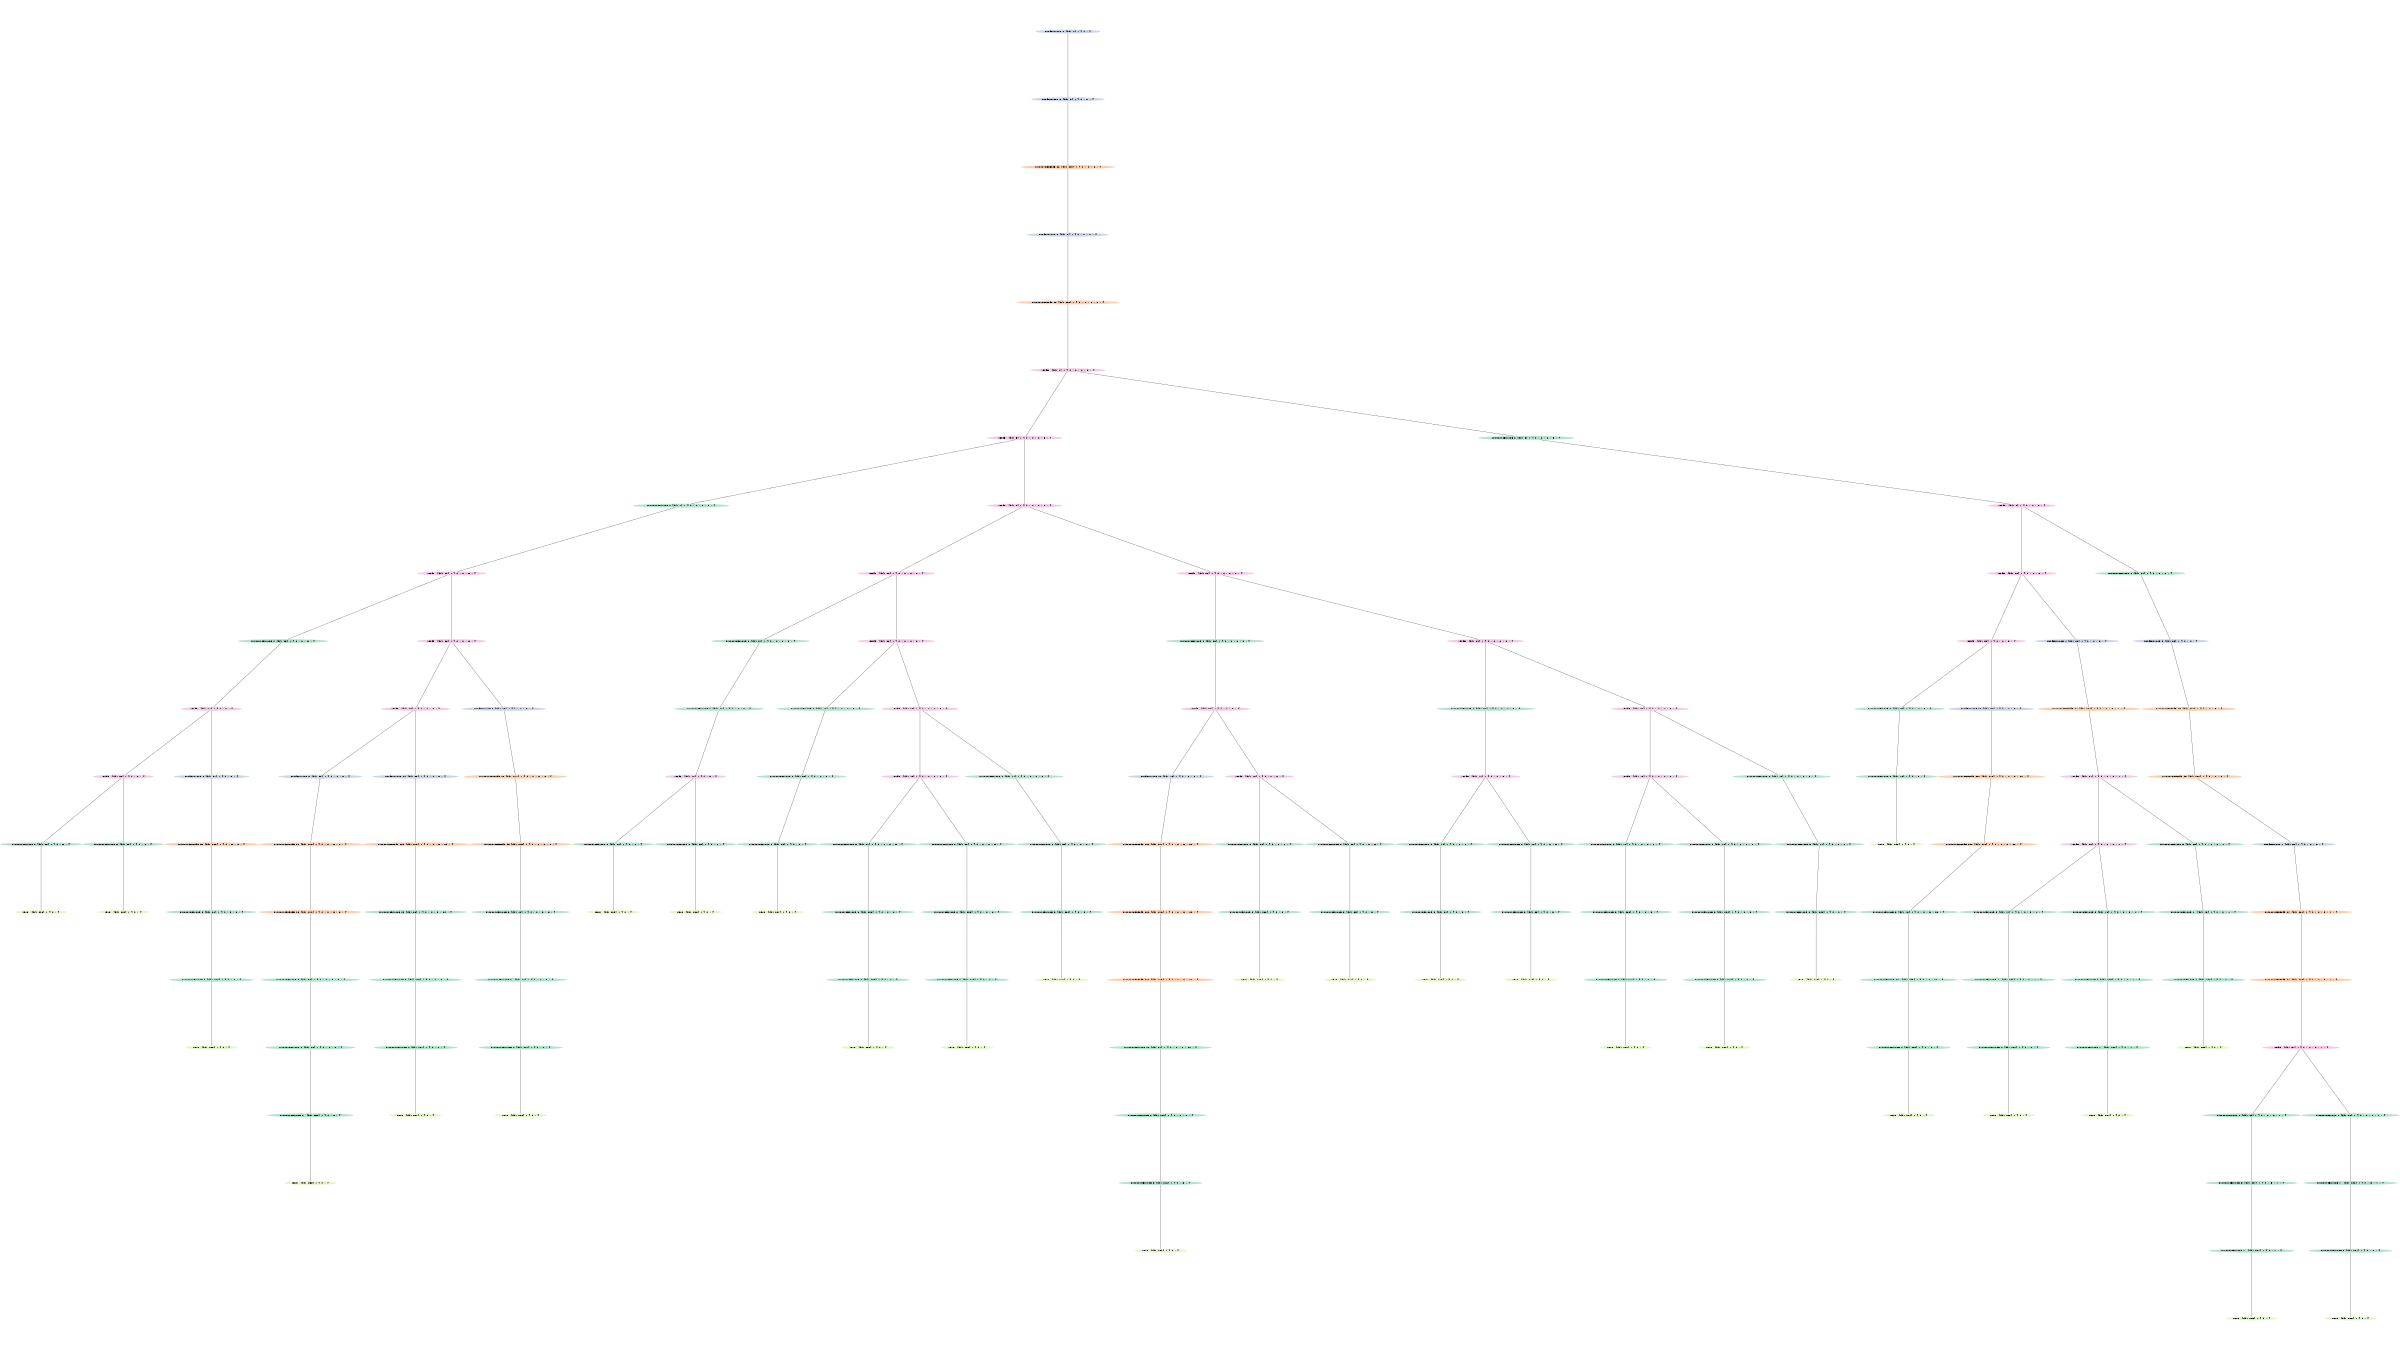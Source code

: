 graph G {
ratio = fill;
size = "16, 9";
node [fontsize = 300, fontname="Courier-Bold", colorscheme="pastel25"];
edge [penwidth = 25, layer="background", arrowhead=vee, arrowsize=25.0];
1 [label= "FORGET_NODE 1 [id: 1] : { 0 , }", color=3, style=filled]
2 [label= "FORGET_NODE 2 [id: 2] : { 0 , 1 , }", color=3, style=filled]
1 -- 2;
167 [label= "INTRODUCE_EDGE 12 [id: 167] : { 0 , 1 , 2 , }", color=2, style=filled]
2 -- 167;
3 [label= "FORGET_NODE 3 [id: 3] : { 0 , 1 , 2 , }", color=3, style=filled]
167 -- 3;
168 [label= "INTRODUCE_EDGE 13 [id: 168] : { 0 , 1 , 2 , 3 , }", color=2, style=filled]
3 -- 168;
4 [label= "MERGE  [id: 4] : { 0 , 1 , 2 , 3 , }", color=4, style=filled]
168 -- 4;
5 [label= "MERGE  [id: 5] : { 0 , 1 , 2 , 3 , }", color=4, style=filled]
4 -- 5;
6 [label= "INTRODUCE_NODE 2 [id: 6] : { 0 , 1 , 2 , 3 , }", color=1, style=filled]
4 -- 6;
7 [label= "INTRODUCE_NODE 2 [id: 7] : { 0 , 1 , 2 , 3 , }", color=1, style=filled]
5 -- 7;
8 [label= "MERGE  [id: 8] : { 0 , 1 , 2 , 3 , }", color=4, style=filled]
5 -- 8;
9 [label= "MERGE  [id: 9] : { 0 , 1 , 3 , }", color=4, style=filled]
6 -- 9;
10 [label= "MERGE  [id: 10] : { 0 , 1 , 3 , }", color=4, style=filled]
7 -- 10;
11 [label= "MERGE  [id: 11] : { 0 , 1 , 2 , 3 , }", color=4, style=filled]
8 -- 11;
12 [label= "MERGE  [id: 12] : { 0 , 1 , 2 , 3 , }", color=4, style=filled]
8 -- 12;
13 [label= "MERGE  [id: 13] : { 0 , 1 , 3 , }", color=4, style=filled]
9 -- 13;
14 [label= "INTRODUCE_NODE 3 [id: 14] : { 0 , 1 , 3 , }", color=1, style=filled]
9 -- 14;
15 [label= "INTRODUCE_NODE 1 [id: 15] : { 0 , 1 , 3 , }", color=1, style=filled]
10 -- 15;
16 [label= "MERGE  [id: 16] : { 0 , 1 , 3 , }", color=4, style=filled]
10 -- 16;
17 [label= "INTRODUCE_NODE 2 [id: 17] : { 0 , 1 , 2 , 3 , }", color=1, style=filled]
11 -- 17;
18 [label= "MERGE  [id: 18] : { 0 , 1 , 2 , 3 , }", color=4, style=filled]
11 -- 18;
19 [label= "INTRODUCE_NODE 1 [id: 19] : { 0 , 1 , 2 , 3 , }", color=1, style=filled]
12 -- 19;
20 [label= "MERGE  [id: 20] : { 0 , 1 , 2 , 3 , }", color=4, style=filled]
12 -- 20;
33 [label= "MERGE  [id: 33] : { 0 , 1 , 3 , }", color=4, style=filled]
13 -- 33;
22 [label= "FORGET_NODE 4 [id: 22] : { 0 , 1 , 3 , }", color=3, style=filled]
13 -- 22;
23 [label= "FORGET_NODE 5 [id: 23] : { 0 , 1 , }", color=3, style=filled]
14 -- 23;
24 [label= "MERGE  [id: 24] : { 0 , 3 , }", color=4, style=filled]
15 -- 24;
25 [label= "MERGE  [id: 25] : { 0 , 1 , 3 , }", color=4, style=filled]
16 -- 25;
26 [label= "FORGET_NODE 6 [id: 26] : { 0 , 1 , 3 , }", color=3, style=filled]
16 -- 26;
27 [label= "INTRODUCE_NODE 1 [id: 27] : { 0 , 1 , 3 , }", color=1, style=filled]
17 -- 27;
42 [label= "INTRODUCE_NODE 1 [id: 42] : { 0 , 1 , 2 , 3 , }", color=1, style=filled]
18 -- 42;
29 [label= "MERGE  [id: 29] : { 0 , 1 , 2 , 3 , }", color=4, style=filled]
18 -- 29;
30 [label= "MERGE  [id: 30] : { 0 , 2 , 3 , }", color=4, style=filled]
19 -- 30;
31 [label= "INTRODUCE_NODE 1 [id: 31] : { 0 , 1 , 2 , 3 , }", color=1, style=filled]
20 -- 31;
32 [label= "MERGE  [id: 32] : { 0 , 1 , 2 , 3 , }", color=4, style=filled]
20 -- 32;
50 [label= "INTRODUCE_NODE 1 [id: 50] : { 0 , 1 , 3 , }", color=1, style=filled]
33 -- 50;
51 [label= "FORGET_NODE 12 [id: 51] : { 0 , 1 , 3 , }", color=3, style=filled]
33 -- 51;
180 [label= "INTRODUCE_EDGE 14 [id: 180] : { 0 , 1 , 3 , 4 , }", color=2, style=filled]
22 -- 180;
182 [label= "INTRODUCE_EDGE 15 [id: 182] : { 0 , 1 , 5 , }", color=2, style=filled]
23 -- 182;
36 [label= "MERGE  [id: 36] : { 0 , 3 , }", color=4, style=filled]
24 -- 36;
37 [label= "FORGET_NODE 8 [id: 37] : { 0 , 3 , }", color=3, style=filled]
24 -- 37;
38 [label= "FORGET_NODE 9 [id: 38] : { 0 , 1 , 3 , }", color=3, style=filled]
25 -- 38;
39 [label= "FORGET_NODE 10 [id: 39] : { 0 , 1 , 3 , }", color=3, style=filled]
25 -- 39;
174 [label= "INTRODUCE_EDGE 16 [id: 174] : { 0 , 1 , 3 , 6 , }", color=2, style=filled]
26 -- 174;
41 [label= "MERGE  [id: 41] : { 0 , 3 , }", color=4, style=filled]
27 -- 41;
63 [label= "INTRODUCE_NODE 2 [id: 63] : { 0 , 2 , 3 , }", color=1, style=filled]
42 -- 63;
43 [label= "MERGE  [id: 43] : { 0 , 1 , 2 , 3 , }", color=4, style=filled]
29 -- 43;
44 [label= "INTRODUCE_NODE 2 [id: 44] : { 0 , 1 , 2 , 3 , }", color=1, style=filled]
29 -- 44;
45 [label= "FORGET_NODE 11 [id: 45] : { 0 , 2 , 3 , }", color=3, style=filled]
30 -- 45;
46 [label= "MERGE  [id: 46] : { 0 , 2 , 3 , }", color=4, style=filled]
30 -- 46;
47 [label= "MERGE  [id: 47] : { 0 , 2 , 3 , }", color=4, style=filled]
31 -- 47;
48 [label= "MERGE  [id: 48] : { 0 , 1 , 2 , 3 , }", color=4, style=filled]
32 -- 48;
49 [label= "INTRODUCE_NODE 2 [id: 49] : { 0 , 1 , 2 , 3 , }", color=1, style=filled]
32 -- 49;
75 [label= "INTRODUCE_NODE 3 [id: 75] : { 0 , 3 , }", color=1, style=filled]
50 -- 75;
179 [label= "INTRODUCE_EDGE 312 [id: 179] : { 0 , 1 , 3 , 12 , }", color=2, style=filled]
51 -- 179;
34 [label= "MERGE  [id: 34] : { 0 , 1 , 3 , 4 , }", color=4, style=filled]
180 -- 34;
181 [label= "INTRODUCE_EDGE 05 [id: 181] : { 0 , 1 , 5 , }", color=2, style=filled]
182 -- 181;
55 [label= "INTRODUCE_NODE 3 [id: 55] : { 0 , 3 , }", color=1, style=filled]
36 -- 55;
83 [label= "INTRODUCE_NODE 3 [id: 83] : { 0 , 3 , }", color=1, style=filled]
36 -- 83;
169 [label= "INTRODUCE_EDGE 38 [id: 169] : { 0 , 3 , 8 , }", color=2, style=filled]
37 -- 169;
171 [label= "INTRODUCE_EDGE 39 [id: 171] : { 0 , 1 , 3 , 9 , }", color=2, style=filled]
38 -- 171;
172 [label= "INTRODUCE_EDGE 110 [id: 172] : { 0 , 1 , 3 , 10 , }", color=2, style=filled]
39 -- 172;
173 [label= "INTRODUCE_EDGE 06 [id: 173] : { 0 , 1 , 3 , 6 , }", color=2, style=filled]
174 -- 173;
61 [label= "INTRODUCE_NODE 3 [id: 61] : { 0 , 3 , }", color=1, style=filled]
41 -- 61;
62 [label= "INTRODUCE_NODE 3 [id: 62] : { 0 , 3 , }", color=1, style=filled]
41 -- 62;
90 [label= "INTRODUCE_NODE 3 [id: 90] : { 0 , 3 , }", color=1, style=filled]
63 -- 90;
64 [label= "INTRODUCE_NODE 3 [id: 64] : { 0 , 1 , 2 , 3 , }", color=1, style=filled]
43 -- 64;
92 [label= "INTRODUCE_NODE 3 [id: 92] : { 0 , 1 , 2 , 3 , }", color=1, style=filled]
43 -- 92;
93 [label= "INTRODUCE_NODE 1 [id: 93] : { 0 , 1 , 3 , }", color=1, style=filled]
44 -- 93;
177 [label= "INTRODUCE_EDGE 311 [id: 177] : { 0 , 2 , 3 , 11 , }", color=2, style=filled]
45 -- 177;
95 [label= "INTRODUCE_NODE 2 [id: 95] : { 0 , 2 , 3 , }", color=1, style=filled]
46 -- 95;
69 [label= "INTRODUCE_NODE 2 [id: 69] : { 0 , 2 , 3 , }", color=1, style=filled]
46 -- 69;
70 [label= "INTRODUCE_NODE 2 [id: 70] : { 0 , 2 , 3 , }", color=1, style=filled]
47 -- 70;
71 [label= "INTRODUCE_NODE 2 [id: 71] : { 0 , 2 , 3 , }", color=1, style=filled]
47 -- 71;
72 [label= "INTRODUCE_NODE 2 [id: 72] : { 0 , 1 , 2 , 3 , }", color=1, style=filled]
48 -- 72;
73 [label= "INTRODUCE_NODE 2 [id: 73] : { 0 , 1 , 2 , 3 , }", color=1, style=filled]
48 -- 73;
74 [label= "INTRODUCE_NODE 3 [id: 74] : { 0 , 1 , 3 , }", color=1, style=filled]
49 -- 74;
102 [label= "LEAF  [id: 102] : { 0 , }", color=5, style=filled]
75 -- 102;
178 [label= "INTRODUCE_EDGE 112 [id: 178] : { 0 , 1 , 3 , 12 , }", color=2, style=filled]
179 -- 178;
52 [label= "MERGE  [id: 52] : { 0 , 1 , 3 , 4 , }", color=4, style=filled]
34 -- 52;
53 [label= "INTRODUCE_NODE 3 [id: 53] : { 0 , 1 , 3 , 4 , }", color=1, style=filled]
34 -- 53;
35 [label= "FORGET_NODE 7 [id: 35] : { 0 , 1 , 5 , }", color=3, style=filled]
181 -- 35;
109 [label= "LEAF  [id: 109] : { 0 , }", color=5, style=filled]
55 -- 109;
110 [label= "LEAF  [id: 110] : { 0 , }", color=5, style=filled]
83 -- 110;
84 [label= "INTRODUCE_NODE 3 [id: 84] : { 0 , 3 , 8 , }", color=1, style=filled]
169 -- 84;
170 [label= "INTRODUCE_EDGE 09 [id: 170] : { 0 , 1 , 3 , 9 , }", color=2, style=filled]
171 -- 170;
86 [label= "INTRODUCE_NODE 10 [id: 86] : { 0 , 1 , 3 , 10 , }", color=1, style=filled]
172 -- 86;
40 [label= "INTRODUCE_NODE 3 [id: 40] : { 0 , 1 , 3 , 6 , }", color=1, style=filled]
173 -- 40;
115 [label= "LEAF  [id: 115] : { 0 , }", color=5, style=filled]
61 -- 115;
116 [label= "LEAF  [id: 116] : { 0 , }", color=5, style=filled]
62 -- 116;
117 [label= "LEAF  [id: 117] : { 0 , }", color=5, style=filled]
90 -- 117;
118 [label= "INTRODUCE_NODE 2 [id: 118] : { 0 , 1 , 2 , }", color=1, style=filled]
64 -- 118;
119 [label= "INTRODUCE_NODE 2 [id: 119] : { 0 , 1 , 2 , }", color=1, style=filled]
92 -- 119;
120 [label= "INTRODUCE_NODE 3 [id: 120] : { 0 , 3 , }", color=1, style=filled]
93 -- 120;
176 [label= "INTRODUCE_EDGE 211 [id: 176] : { 0 , 2 , 3 , 11 , }", color=2, style=filled]
177 -- 176;
122 [label= "INTRODUCE_NODE 3 [id: 122] : { 0 , 3 , }", color=1, style=filled]
95 -- 122;
96 [label= "INTRODUCE_NODE 3 [id: 96] : { 0 , 3 , }", color=1, style=filled]
69 -- 96;
97 [label= "INTRODUCE_NODE 3 [id: 97] : { 0 , 3 , }", color=1, style=filled]
70 -- 97;
98 [label= "INTRODUCE_NODE 3 [id: 98] : { 0 , 3 , }", color=1, style=filled]
71 -- 98;
126 [label= "INTRODUCE_NODE 3 [id: 126] : { 0 , 1 , 3 , }", color=1, style=filled]
72 -- 126;
100 [label= "INTRODUCE_NODE 3 [id: 100] : { 0 , 1 , 3 , }", color=1, style=filled]
73 -- 100;
101 [label= "INTRODUCE_NODE 1 [id: 101] : { 0 , 1 , }", color=1, style=filled]
74 -- 101;
76 [label= "INTRODUCE_NODE 3 [id: 76] : { 0 , 1 , 3 , 12 , }", color=1, style=filled]
178 -- 76;
77 [label= "INTRODUCE_NODE 3 [id: 77] : { 0 , 1 , 3 , 4 , }", color=1, style=filled]
52 -- 77;
78 [label= "INTRODUCE_NODE 3 [id: 78] : { 0 , 1 , 3 , 4 , }", color=1, style=filled]
52 -- 78;
79 [label= "INTRODUCE_NODE 4* [id: 79] : { 0 , 1 , 4 , }", color=1, style=filled]
53 -- 79;
184 [label= "INTRODUCE_EDGE 17 [id: 184] : { 0 , 1 , 5 , 7 , }", color=2, style=filled]
35 -- 184;
111 [label= "INTRODUCE_NODE 8 [id: 111] : { 0 , 8 , }", color=1, style=filled]
84 -- 111;
58 [label= "INTRODUCE_NODE 3 [id: 58] : { 0 , 1 , 3 , 9 , }", color=1, style=filled]
170 -- 58;
113 [label= "INTRODUCE_NODE 3 [id: 113] : { 0 , 1 , 3 , }", color=1, style=filled]
86 -- 113;
87 [label= "INTRODUCE_NODE 6* [id: 87] : { 0 , 1 , 6 , }", color=1, style=filled]
40 -- 87;
139 [label= "INTRODUCE_NODE 1 [id: 139] : { 0 , 1 , }", color=1, style=filled]
118 -- 139;
140 [label= "INTRODUCE_NODE 1 [id: 140] : { 0 , 1 , }", color=1, style=filled]
119 -- 140;
141 [label= "LEAF  [id: 141] : { 0 , }", color=5, style=filled]
120 -- 141;
175 [label= "INTRODUCE_EDGE 011 [id: 175] : { 0 , 2 , 3 , 11 , }", color=2, style=filled]
176 -- 175;
143 [label= "LEAF  [id: 143] : { 0 , }", color=5, style=filled]
122 -- 143;
144 [label= "LEAF  [id: 144] : { 0 , }", color=5, style=filled]
96 -- 144;
145 [label= "LEAF  [id: 145] : { 0 , }", color=5, style=filled]
97 -- 145;
146 [label= "LEAF  [id: 146] : { 0 , }", color=5, style=filled]
98 -- 146;
147 [label= "INTRODUCE_NODE 1 [id: 147] : { 0 , 1 , }", color=1, style=filled]
126 -- 147;
148 [label= "INTRODUCE_NODE 1 [id: 148] : { 0 , 1 , }", color=1, style=filled]
100 -- 148;
149 [label= "LEAF  [id: 149] : { 0 , }", color=5, style=filled]
101 -- 149;
103 [label= "INTRODUCE_NODE 12* [id: 103] : { 0 , 1 , 12 , }", color=1, style=filled]
76 -- 103;
130 [label= "INTRODUCE_NODE 4* [id: 130] : { 0 , 1 , 4 , }", color=1, style=filled]
77 -- 130;
105 [label= "INTRODUCE_NODE 1 [id: 105] : { 0 , 1 , 4 , }", color=1, style=filled]
78 -- 105;
106 [label= "INTRODUCE_NODE 1 [id: 106] : { 0 , 1 , }", color=1, style=filled]
79 -- 106;
183 [label= "INTRODUCE_EDGE 07 [id: 183] : { 0 , 1 , 5 , 7 , }", color=2, style=filled]
184 -- 183;
135 [label= "LEAF  [id: 135] : { 0 , }", color=5, style=filled]
111 -- 135;
85 [label= "INTRODUCE_NODE 1 [id: 85] : { 0 , 1 , 9 , }", color=1, style=filled]
58 -- 85;
137 [label= "INTRODUCE_NODE 1 [id: 137] : { 0 , 1 , }", color=1, style=filled]
113 -- 137;
114 [label= "INTRODUCE_NODE 1 [id: 114] : { 0 , 1 , }", color=1, style=filled]
87 -- 114;
158 [label= "LEAF  [id: 158] : { 0 , }", color=5, style=filled]
139 -- 158;
159 [label= "LEAF  [id: 159] : { 0 , }", color=5, style=filled]
140 -- 159;
94 [label= "INTRODUCE_NODE 11 [id: 94] : { 0 , 2 , 3 , 11 , }", color=1, style=filled]
175 -- 94;
161 [label= "LEAF  [id: 161] : { 0 , }", color=5, style=filled]
147 -- 161;
162 [label= "LEAF  [id: 162] : { 0 , }", color=5, style=filled]
148 -- 162;
129 [label= "INTRODUCE_NODE 1 [id: 129] : { 0 , 1 , }", color=1, style=filled]
103 -- 129;
151 [label= "INTRODUCE_NODE 1 [id: 151] : { 0 , 1 , }", color=1, style=filled]
130 -- 151;
152 [label= "INTRODUCE_NODE 4* [id: 152] : { 0 , 4 , }", color=1, style=filled]
105 -- 152;
153 [label= "LEAF  [id: 153] : { 0 , }", color=5, style=filled]
106 -- 153;
54 [label= "MERGE  [id: 54] : { 0 , 1 , 5 , 7 , }", color=4, style=filled]
183 -- 54;
136 [label= "INTRODUCE_NODE 9* [id: 136] : { 0 , 9 , }", color=1, style=filled]
85 -- 136;
157 [label= "LEAF  [id: 157] : { 0 , }", color=5, style=filled]
137 -- 157;
138 [label= "LEAF  [id: 138] : { 0 , }", color=5, style=filled]
114 -- 138;
121 [label= "INTRODUCE_NODE 2 [id: 121] : { 0 , 2 , 3 , }", color=1, style=filled]
94 -- 121;
150 [label= "LEAF  [id: 150] : { 0 , }", color=5, style=filled]
129 -- 150;
163 [label= "LEAF  [id: 163] : { 0 , }", color=5, style=filled]
151 -- 163;
164 [label= "LEAF  [id: 164] : { 0 , }", color=5, style=filled]
152 -- 164;
80 [label= "INTRODUCE_NODE 1 [id: 80] : { 0 , 1 , 5 , 7 , }", color=1, style=filled]
54 -- 80;
81 [label= "INTRODUCE_NODE 1 [id: 81] : { 0 , 1 , 5 , 7 , }", color=1, style=filled]
54 -- 81;
156 [label= "LEAF  [id: 156] : { 0 , }", color=5, style=filled]
136 -- 156;
142 [label= "INTRODUCE_NODE 3 [id: 142] : { 0 , 3 , }", color=1, style=filled]
121 -- 142;
107 [label= "INTRODUCE_NODE 5 [id: 107] : { 0 , 5 , 7 , }", color=1, style=filled]
80 -- 107;
108 [label= "INTRODUCE_NODE 7* [id: 108] : { 0 , 5 , 7 , }", color=1, style=filled]
81 -- 108;
160 [label= "LEAF  [id: 160] : { 0 , }", color=5, style=filled]
142 -- 160;
154 [label= "INTRODUCE_NODE 7* [id: 154] : { 0 , 7 , }", color=1, style=filled]
107 -- 154;
134 [label= "INTRODUCE_NODE 5 [id: 134] : { 0 , 5 , }", color=1, style=filled]
108 -- 134;
165 [label= "LEAF  [id: 165] : { 0 , }", color=5, style=filled]
154 -- 165;
166 [label= "LEAF  [id: 166] : { 0 , }", color=5, style=filled]
134 -- 166;
}
